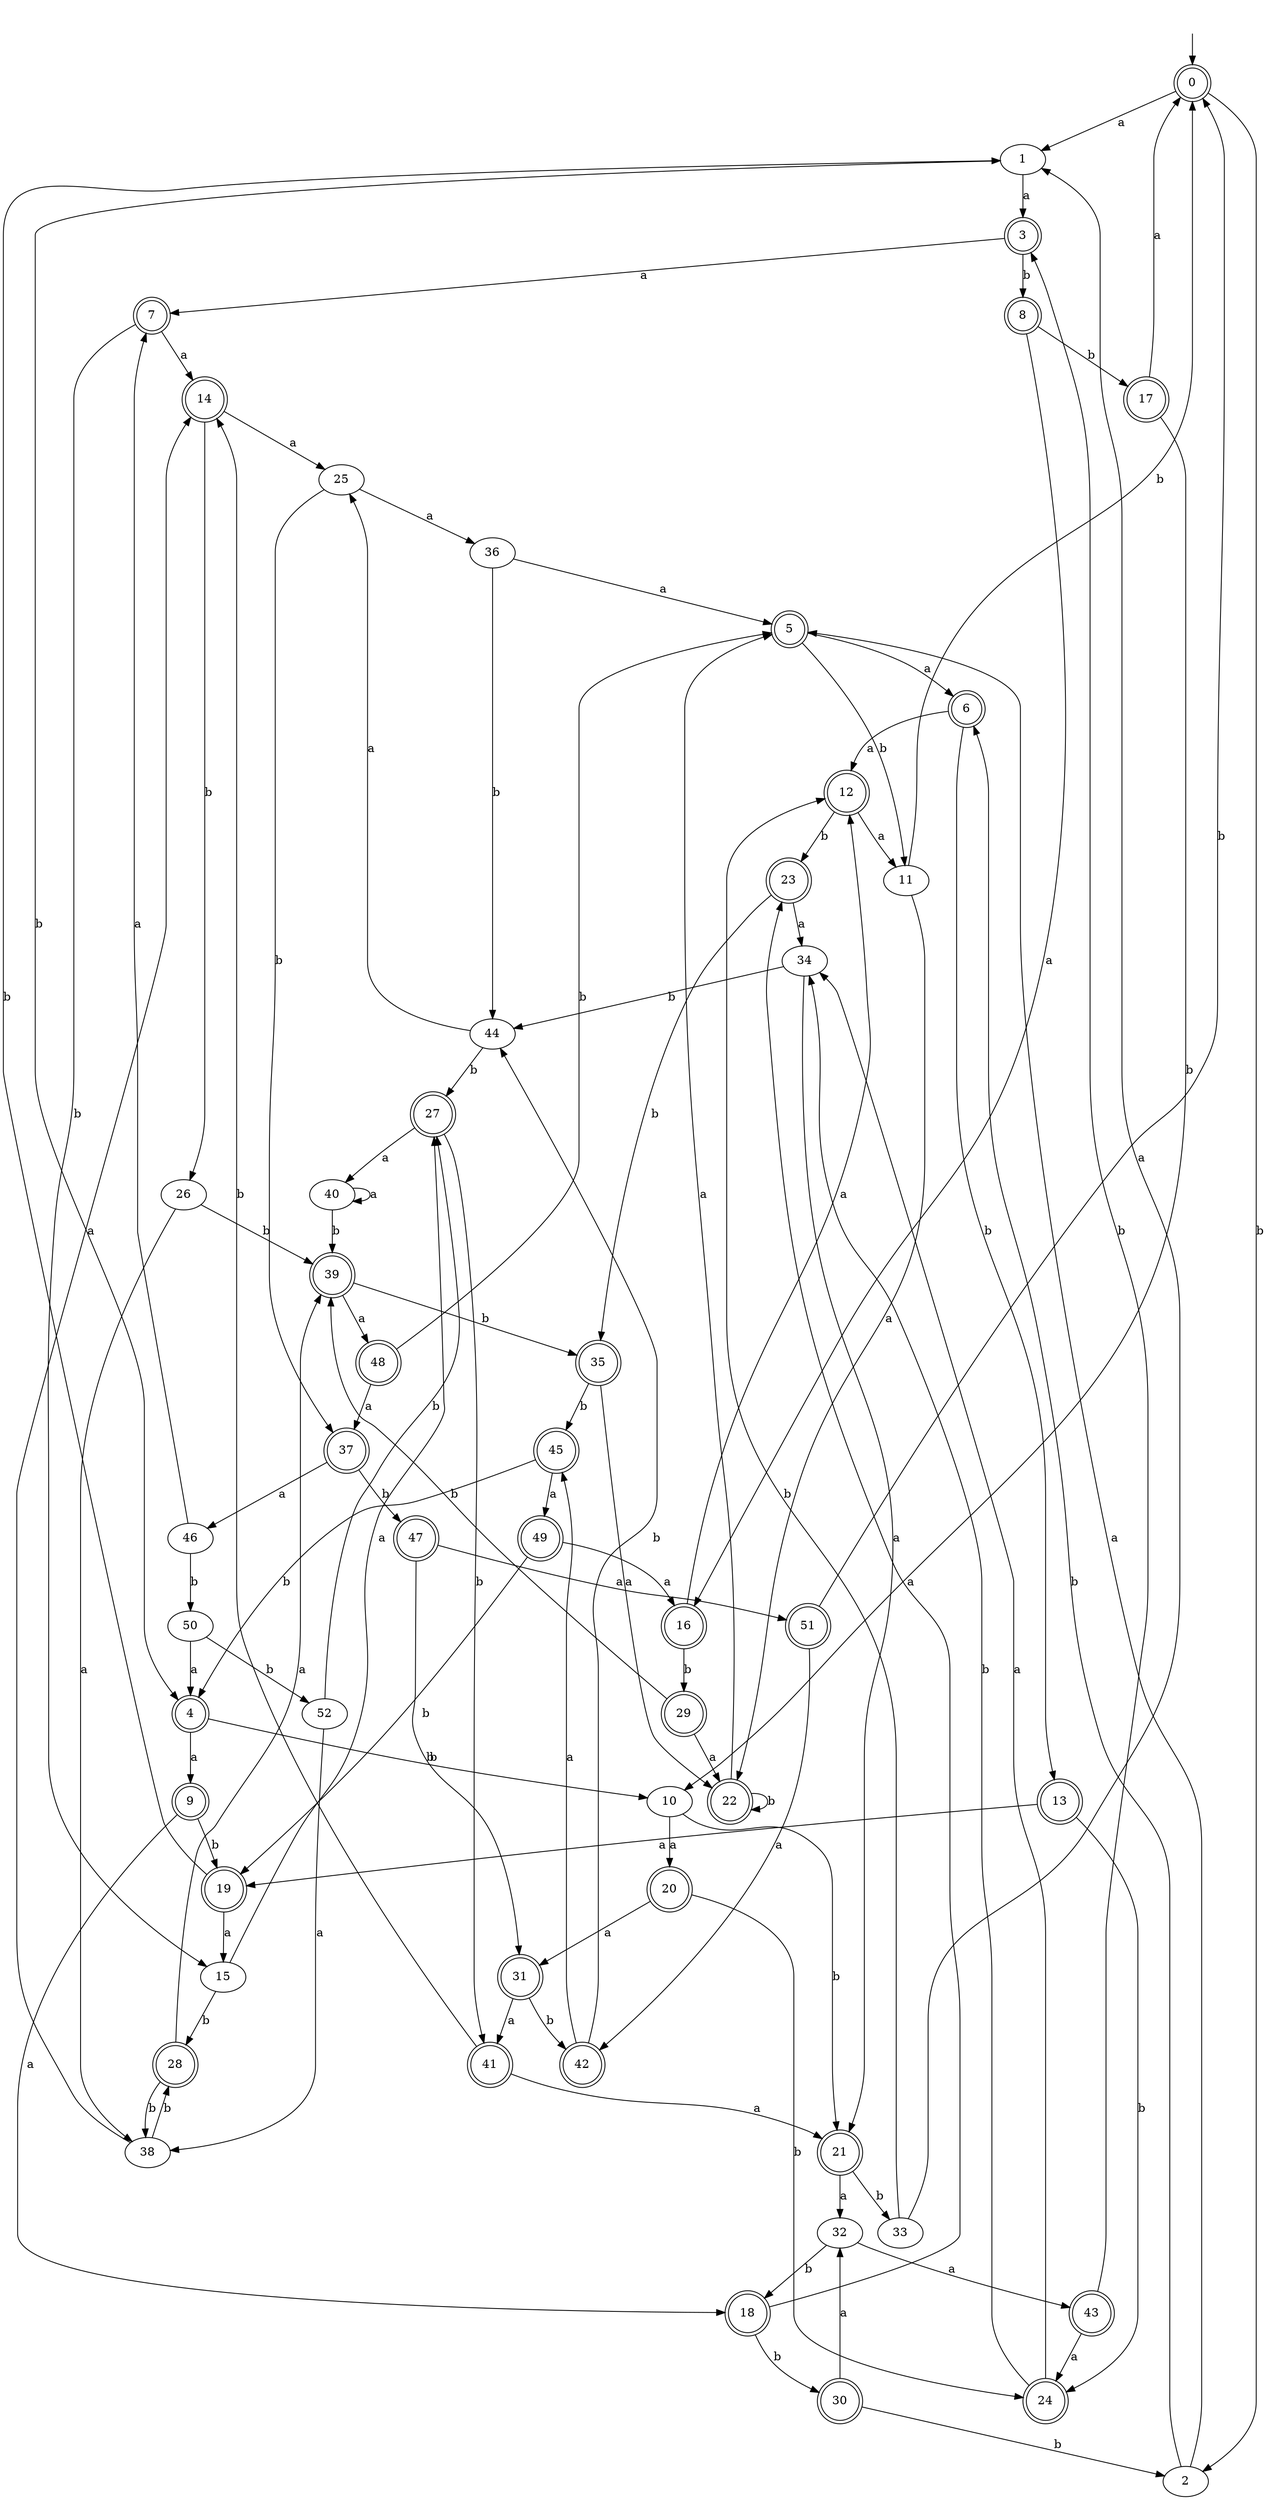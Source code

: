 digraph RandomDFA {
  __start0 [label="", shape=none];
  __start0 -> 0 [label=""];
  0 [shape=circle] [shape=doublecircle]
  0 -> 1 [label="a"]
  0 -> 2 [label="b"]
  1
  1 -> 3 [label="a"]
  1 -> 4 [label="b"]
  2
  2 -> 5 [label="a"]
  2 -> 6 [label="b"]
  3 [shape=doublecircle]
  3 -> 7 [label="a"]
  3 -> 8 [label="b"]
  4 [shape=doublecircle]
  4 -> 9 [label="a"]
  4 -> 10 [label="b"]
  5 [shape=doublecircle]
  5 -> 6 [label="a"]
  5 -> 11 [label="b"]
  6 [shape=doublecircle]
  6 -> 12 [label="a"]
  6 -> 13 [label="b"]
  7 [shape=doublecircle]
  7 -> 14 [label="a"]
  7 -> 15 [label="b"]
  8 [shape=doublecircle]
  8 -> 16 [label="a"]
  8 -> 17 [label="b"]
  9 [shape=doublecircle]
  9 -> 18 [label="a"]
  9 -> 19 [label="b"]
  10
  10 -> 20 [label="a"]
  10 -> 21 [label="b"]
  11
  11 -> 22 [label="a"]
  11 -> 0 [label="b"]
  12 [shape=doublecircle]
  12 -> 11 [label="a"]
  12 -> 23 [label="b"]
  13 [shape=doublecircle]
  13 -> 19 [label="a"]
  13 -> 24 [label="b"]
  14 [shape=doublecircle]
  14 -> 25 [label="a"]
  14 -> 26 [label="b"]
  15
  15 -> 27 [label="a"]
  15 -> 28 [label="b"]
  16 [shape=doublecircle]
  16 -> 12 [label="a"]
  16 -> 29 [label="b"]
  17 [shape=doublecircle]
  17 -> 0 [label="a"]
  17 -> 10 [label="b"]
  18 [shape=doublecircle]
  18 -> 23 [label="a"]
  18 -> 30 [label="b"]
  19 [shape=doublecircle]
  19 -> 15 [label="a"]
  19 -> 1 [label="b"]
  20 [shape=doublecircle]
  20 -> 31 [label="a"]
  20 -> 24 [label="b"]
  21 [shape=doublecircle]
  21 -> 32 [label="a"]
  21 -> 33 [label="b"]
  22 [shape=doublecircle]
  22 -> 5 [label="a"]
  22 -> 22 [label="b"]
  23 [shape=doublecircle]
  23 -> 34 [label="a"]
  23 -> 35 [label="b"]
  24 [shape=doublecircle]
  24 -> 34 [label="a"]
  24 -> 34 [label="b"]
  25
  25 -> 36 [label="a"]
  25 -> 37 [label="b"]
  26
  26 -> 38 [label="a"]
  26 -> 39 [label="b"]
  27 [shape=doublecircle]
  27 -> 40 [label="a"]
  27 -> 41 [label="b"]
  28 [shape=doublecircle]
  28 -> 39 [label="a"]
  28 -> 38 [label="b"]
  29 [shape=doublecircle]
  29 -> 22 [label="a"]
  29 -> 39 [label="b"]
  30 [shape=doublecircle]
  30 -> 32 [label="a"]
  30 -> 2 [label="b"]
  31 [shape=doublecircle]
  31 -> 41 [label="a"]
  31 -> 42 [label="b"]
  32
  32 -> 43 [label="a"]
  32 -> 18 [label="b"]
  33
  33 -> 1 [label="a"]
  33 -> 12 [label="b"]
  34
  34 -> 21 [label="a"]
  34 -> 44 [label="b"]
  35 [shape=doublecircle]
  35 -> 22 [label="a"]
  35 -> 45 [label="b"]
  36
  36 -> 5 [label="a"]
  36 -> 44 [label="b"]
  37 [shape=doublecircle]
  37 -> 46 [label="a"]
  37 -> 47 [label="b"]
  38
  38 -> 14 [label="a"]
  38 -> 28 [label="b"]
  39 [shape=doublecircle]
  39 -> 48 [label="a"]
  39 -> 35 [label="b"]
  40
  40 -> 40 [label="a"]
  40 -> 39 [label="b"]
  41 [shape=doublecircle]
  41 -> 21 [label="a"]
  41 -> 14 [label="b"]
  42 [shape=doublecircle]
  42 -> 45 [label="a"]
  42 -> 44 [label="b"]
  43 [shape=doublecircle]
  43 -> 24 [label="a"]
  43 -> 3 [label="b"]
  44
  44 -> 25 [label="a"]
  44 -> 27 [label="b"]
  45 [shape=doublecircle]
  45 -> 49 [label="a"]
  45 -> 4 [label="b"]
  46
  46 -> 7 [label="a"]
  46 -> 50 [label="b"]
  47 [shape=doublecircle]
  47 -> 51 [label="a"]
  47 -> 31 [label="b"]
  48 [shape=doublecircle]
  48 -> 37 [label="a"]
  48 -> 5 [label="b"]
  49 [shape=doublecircle]
  49 -> 16 [label="a"]
  49 -> 19 [label="b"]
  50
  50 -> 4 [label="a"]
  50 -> 52 [label="b"]
  51 [shape=doublecircle]
  51 -> 42 [label="a"]
  51 -> 0 [label="b"]
  52
  52 -> 38 [label="a"]
  52 -> 27 [label="b"]
}
